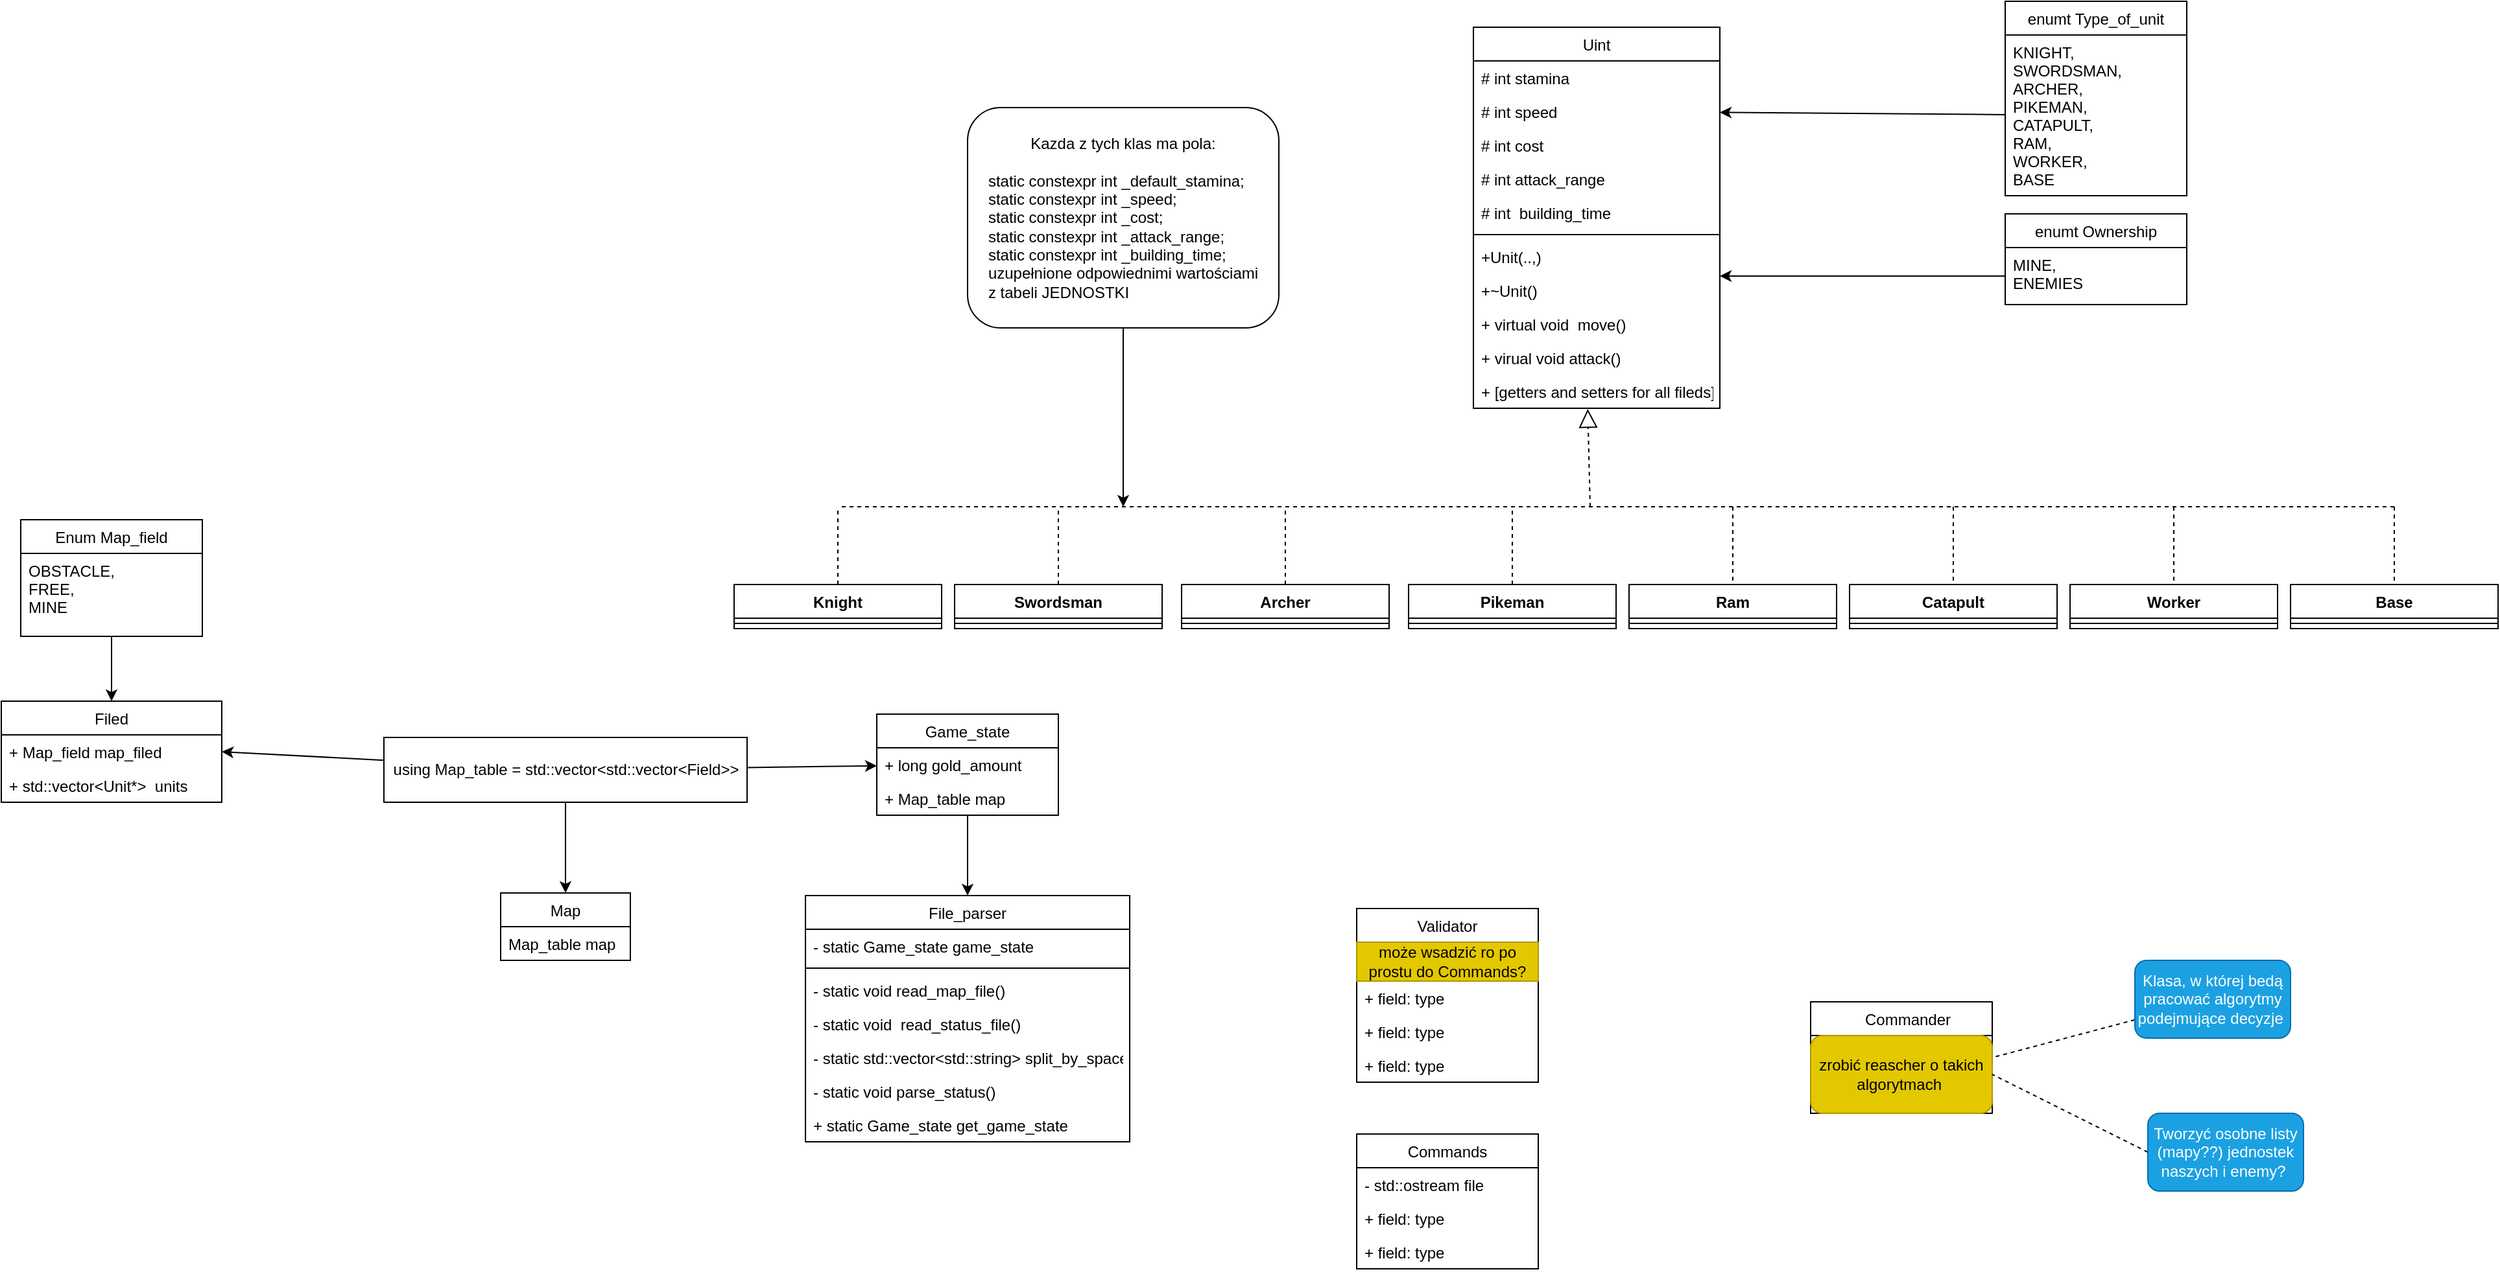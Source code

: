 <mxfile>
    <diagram id="IRDZw3fAhUUEOGb23K9v" name="Page-1">
        <mxGraphModel dx="2789" dy="1099" grid="1" gridSize="10" guides="1" tooltips="1" connect="1" arrows="1" fold="1" page="0" pageScale="1" pageWidth="850" pageHeight="1100" math="0" shadow="0">
            <root>
                <mxCell id="0"/>
                <mxCell id="1" parent="0"/>
                <mxCell id="51" value="Uint" style="swimlane;fontStyle=0;childLayout=stackLayout;horizontal=1;startSize=26;fillColor=none;horizontalStack=0;resizeParent=1;resizeParentMax=0;resizeLast=0;collapsible=1;marginBottom=0;strokeColor=default;" parent="1" vertex="1">
                    <mxGeometry x="-80" y="-30" width="190" height="294" as="geometry"/>
                </mxCell>
                <mxCell id="52" value="# int stamina" style="text;strokeColor=none;fillColor=none;align=left;verticalAlign=top;spacingLeft=4;spacingRight=4;overflow=hidden;rotatable=0;points=[[0,0.5],[1,0.5]];portConstraint=eastwest;" parent="51" vertex="1">
                    <mxGeometry y="26" width="190" height="26" as="geometry"/>
                </mxCell>
                <mxCell id="53" value="# int speed" style="text;strokeColor=none;fillColor=none;align=left;verticalAlign=top;spacingLeft=4;spacingRight=4;overflow=hidden;rotatable=0;points=[[0,0.5],[1,0.5]];portConstraint=eastwest;" parent="51" vertex="1">
                    <mxGeometry y="52" width="190" height="26" as="geometry"/>
                </mxCell>
                <mxCell id="54" value="# int cost" style="text;strokeColor=none;fillColor=none;align=left;verticalAlign=top;spacingLeft=4;spacingRight=4;overflow=hidden;rotatable=0;points=[[0,0.5],[1,0.5]];portConstraint=eastwest;" parent="51" vertex="1">
                    <mxGeometry y="78" width="190" height="26" as="geometry"/>
                </mxCell>
                <mxCell id="59" value="# int attack_range  " style="text;strokeColor=none;fillColor=none;align=left;verticalAlign=top;spacingLeft=4;spacingRight=4;overflow=hidden;rotatable=0;points=[[0,0.5],[1,0.5]];portConstraint=eastwest;" parent="51" vertex="1">
                    <mxGeometry y="104" width="190" height="26" as="geometry"/>
                </mxCell>
                <mxCell id="58" value="# int  building_time" style="text;strokeColor=none;fillColor=none;align=left;verticalAlign=top;spacingLeft=4;spacingRight=4;overflow=hidden;rotatable=0;points=[[0,0.5],[1,0.5]];portConstraint=eastwest;" parent="51" vertex="1">
                    <mxGeometry y="130" width="190" height="26" as="geometry"/>
                </mxCell>
                <mxCell id="157" value="" style="line;strokeWidth=1;fillColor=none;align=left;verticalAlign=middle;spacingTop=-1;spacingLeft=3;spacingRight=3;rotatable=0;labelPosition=right;points=[];portConstraint=eastwest;strokeColor=inherit;" parent="51" vertex="1">
                    <mxGeometry y="156" width="190" height="8" as="geometry"/>
                </mxCell>
                <mxCell id="188" value="+Unit(..,)" style="text;strokeColor=none;fillColor=none;align=left;verticalAlign=top;spacingLeft=4;spacingRight=4;overflow=hidden;rotatable=0;points=[[0,0.5],[1,0.5]];portConstraint=eastwest;" parent="51" vertex="1">
                    <mxGeometry y="164" width="190" height="26" as="geometry"/>
                </mxCell>
                <mxCell id="189" value="+~Unit()" style="text;strokeColor=none;fillColor=none;align=left;verticalAlign=top;spacingLeft=4;spacingRight=4;overflow=hidden;rotatable=0;points=[[0,0.5],[1,0.5]];portConstraint=eastwest;" parent="51" vertex="1">
                    <mxGeometry y="190" width="190" height="26" as="geometry"/>
                </mxCell>
                <mxCell id="57" value="+ virtual void  move()" style="text;strokeColor=none;fillColor=none;align=left;verticalAlign=top;spacingLeft=4;spacingRight=4;overflow=hidden;rotatable=0;points=[[0,0.5],[1,0.5]];portConstraint=eastwest;" parent="51" vertex="1">
                    <mxGeometry y="216" width="190" height="26" as="geometry"/>
                </mxCell>
                <mxCell id="56" value="+ virual void attack()" style="text;strokeColor=none;fillColor=none;align=left;verticalAlign=top;spacingLeft=4;spacingRight=4;overflow=hidden;rotatable=0;points=[[0,0.5],[1,0.5]];portConstraint=eastwest;" parent="51" vertex="1">
                    <mxGeometry y="242" width="190" height="26" as="geometry"/>
                </mxCell>
                <mxCell id="190" value="+ [getters and setters for all fileds]" style="text;strokeColor=none;fillColor=none;align=left;verticalAlign=top;spacingLeft=4;spacingRight=4;overflow=hidden;rotatable=0;points=[[0,0.5],[1,0.5]];portConstraint=eastwest;" parent="51" vertex="1">
                    <mxGeometry y="268" width="190" height="26" as="geometry"/>
                </mxCell>
                <mxCell id="60" value="Knight" style="swimlane;fontStyle=1;align=center;verticalAlign=top;childLayout=stackLayout;horizontal=1;startSize=26;horizontalStack=0;resizeParent=1;resizeParentMax=0;resizeLast=0;collapsible=1;marginBottom=0;strokeColor=default;" parent="1" vertex="1">
                    <mxGeometry x="-650" y="400" width="160" height="34" as="geometry"/>
                </mxCell>
                <mxCell id="62" value="" style="line;strokeWidth=1;fillColor=none;align=left;verticalAlign=middle;spacingTop=-1;spacingLeft=3;spacingRight=3;rotatable=0;labelPosition=right;points=[];portConstraint=eastwest;strokeColor=inherit;" parent="60" vertex="1">
                    <mxGeometry y="26" width="160" height="8" as="geometry"/>
                </mxCell>
                <mxCell id="64" value="Swordsman" style="swimlane;fontStyle=1;align=center;verticalAlign=top;childLayout=stackLayout;horizontal=1;startSize=26;horizontalStack=0;resizeParent=1;resizeParentMax=0;resizeLast=0;collapsible=1;marginBottom=0;strokeColor=default;" parent="1" vertex="1">
                    <mxGeometry x="-480" y="400" width="160" height="34" as="geometry"/>
                </mxCell>
                <mxCell id="66" value="" style="line;strokeWidth=1;fillColor=none;align=left;verticalAlign=middle;spacingTop=-1;spacingLeft=3;spacingRight=3;rotatable=0;labelPosition=right;points=[];portConstraint=eastwest;strokeColor=inherit;" parent="64" vertex="1">
                    <mxGeometry y="26" width="160" height="8" as="geometry"/>
                </mxCell>
                <mxCell id="68" value="Ram" style="swimlane;fontStyle=1;align=center;verticalAlign=top;childLayout=stackLayout;horizontal=1;startSize=26;horizontalStack=0;resizeParent=1;resizeParentMax=0;resizeLast=0;collapsible=1;marginBottom=0;strokeColor=default;" parent="1" vertex="1">
                    <mxGeometry x="40" y="400" width="160" height="34" as="geometry"/>
                </mxCell>
                <mxCell id="70" value="" style="line;strokeWidth=1;fillColor=none;align=left;verticalAlign=middle;spacingTop=-1;spacingLeft=3;spacingRight=3;rotatable=0;labelPosition=right;points=[];portConstraint=eastwest;strokeColor=inherit;" parent="68" vertex="1">
                    <mxGeometry y="26" width="160" height="8" as="geometry"/>
                </mxCell>
                <mxCell id="72" value="Pikeman" style="swimlane;fontStyle=1;align=center;verticalAlign=top;childLayout=stackLayout;horizontal=1;startSize=26;horizontalStack=0;resizeParent=1;resizeParentMax=0;resizeLast=0;collapsible=1;marginBottom=0;strokeColor=default;" parent="1" vertex="1">
                    <mxGeometry x="-130" y="400" width="160" height="34" as="geometry">
                        <mxRectangle x="-130" y="400" width="90" height="30" as="alternateBounds"/>
                    </mxGeometry>
                </mxCell>
                <mxCell id="74" value="" style="line;strokeWidth=1;fillColor=none;align=left;verticalAlign=middle;spacingTop=-1;spacingLeft=3;spacingRight=3;rotatable=0;labelPosition=right;points=[];portConstraint=eastwest;strokeColor=inherit;" parent="72" vertex="1">
                    <mxGeometry y="26" width="160" height="8" as="geometry"/>
                </mxCell>
                <mxCell id="76" value="Archer" style="swimlane;fontStyle=1;align=center;verticalAlign=top;childLayout=stackLayout;horizontal=1;startSize=26;horizontalStack=0;resizeParent=1;resizeParentMax=0;resizeLast=0;collapsible=1;marginBottom=0;strokeColor=default;" parent="1" vertex="1">
                    <mxGeometry x="-305" y="400" width="160" height="34" as="geometry"/>
                </mxCell>
                <mxCell id="78" value="" style="line;strokeWidth=1;fillColor=none;align=left;verticalAlign=middle;spacingTop=-1;spacingLeft=3;spacingRight=3;rotatable=0;labelPosition=right;points=[];portConstraint=eastwest;strokeColor=inherit;" parent="76" vertex="1">
                    <mxGeometry y="26" width="160" height="8" as="geometry"/>
                </mxCell>
                <mxCell id="80" value="Catapult" style="swimlane;fontStyle=1;align=center;verticalAlign=top;childLayout=stackLayout;horizontal=1;startSize=26;horizontalStack=0;resizeParent=1;resizeParentMax=0;resizeLast=0;collapsible=1;marginBottom=0;strokeColor=default;" parent="1" vertex="1">
                    <mxGeometry x="210" y="400" width="160" height="34" as="geometry"/>
                </mxCell>
                <mxCell id="82" value="" style="line;strokeWidth=1;fillColor=none;align=left;verticalAlign=middle;spacingTop=-1;spacingLeft=3;spacingRight=3;rotatable=0;labelPosition=right;points=[];portConstraint=eastwest;strokeColor=inherit;" parent="80" vertex="1">
                    <mxGeometry y="26" width="160" height="8" as="geometry"/>
                </mxCell>
                <mxCell id="84" value="Worker" style="swimlane;fontStyle=1;align=center;verticalAlign=top;childLayout=stackLayout;horizontal=1;startSize=26;horizontalStack=0;resizeParent=1;resizeParentMax=0;resizeLast=0;collapsible=1;marginBottom=0;strokeColor=default;" parent="1" vertex="1">
                    <mxGeometry x="380" y="400" width="160" height="34" as="geometry"/>
                </mxCell>
                <mxCell id="86" value="" style="line;strokeWidth=1;fillColor=none;align=left;verticalAlign=middle;spacingTop=-1;spacingLeft=3;spacingRight=3;rotatable=0;labelPosition=right;points=[];portConstraint=eastwest;strokeColor=inherit;" parent="84" vertex="1">
                    <mxGeometry y="26" width="160" height="8" as="geometry"/>
                </mxCell>
                <mxCell id="88" value="Base" style="swimlane;fontStyle=1;align=center;verticalAlign=top;childLayout=stackLayout;horizontal=1;startSize=26;horizontalStack=0;resizeParent=1;resizeParentMax=0;resizeLast=0;collapsible=1;marginBottom=0;strokeColor=default;" parent="1" vertex="1">
                    <mxGeometry x="550" y="400" width="160" height="34" as="geometry"/>
                </mxCell>
                <mxCell id="90" value="" style="line;strokeWidth=1;fillColor=none;align=left;verticalAlign=middle;spacingTop=-1;spacingLeft=3;spacingRight=3;rotatable=0;labelPosition=right;points=[];portConstraint=eastwest;strokeColor=inherit;" parent="88" vertex="1">
                    <mxGeometry y="26" width="160" height="8" as="geometry"/>
                </mxCell>
                <mxCell id="113" value="Map" style="swimlane;fontStyle=0;childLayout=stackLayout;horizontal=1;startSize=26;fillColor=none;horizontalStack=0;resizeParent=1;resizeParentMax=0;resizeLast=0;collapsible=1;marginBottom=0;strokeColor=default;" parent="1" vertex="1">
                    <mxGeometry x="-830" y="638" width="100" height="52" as="geometry"/>
                </mxCell>
                <mxCell id="115" value="Map_table map" style="text;strokeColor=none;fillColor=none;align=left;verticalAlign=top;spacingLeft=4;spacingRight=4;overflow=hidden;rotatable=0;points=[[0,0.5],[1,0.5]];portConstraint=eastwest;" parent="113" vertex="1">
                    <mxGeometry y="26" width="100" height="26" as="geometry"/>
                </mxCell>
                <mxCell id="125" value="Commands" style="swimlane;fontStyle=0;childLayout=stackLayout;horizontal=1;startSize=26;fillColor=none;horizontalStack=0;resizeParent=1;resizeParentMax=0;resizeLast=0;collapsible=1;marginBottom=0;strokeColor=default;" parent="1" vertex="1">
                    <mxGeometry x="-170" y="824" width="140" height="104" as="geometry"/>
                </mxCell>
                <mxCell id="126" value="- std::ostream file" style="text;strokeColor=none;fillColor=none;align=left;verticalAlign=top;spacingLeft=4;spacingRight=4;overflow=hidden;rotatable=0;points=[[0,0.5],[1,0.5]];portConstraint=eastwest;" parent="125" vertex="1">
                    <mxGeometry y="26" width="140" height="26" as="geometry"/>
                </mxCell>
                <mxCell id="127" value="+ field: type" style="text;strokeColor=none;fillColor=none;align=left;verticalAlign=top;spacingLeft=4;spacingRight=4;overflow=hidden;rotatable=0;points=[[0,0.5],[1,0.5]];portConstraint=eastwest;" parent="125" vertex="1">
                    <mxGeometry y="52" width="140" height="26" as="geometry"/>
                </mxCell>
                <mxCell id="128" value="+ field: type" style="text;strokeColor=none;fillColor=none;align=left;verticalAlign=top;spacingLeft=4;spacingRight=4;overflow=hidden;rotatable=0;points=[[0,0.5],[1,0.5]];portConstraint=eastwest;" parent="125" vertex="1">
                    <mxGeometry y="78" width="140" height="26" as="geometry"/>
                </mxCell>
                <mxCell id="129" value="File_parser" style="swimlane;fontStyle=0;childLayout=stackLayout;horizontal=1;startSize=26;fillColor=none;horizontalStack=0;resizeParent=1;resizeParentMax=0;resizeLast=0;collapsible=1;marginBottom=0;strokeColor=default;" parent="1" vertex="1">
                    <mxGeometry x="-595" y="640" width="250" height="190" as="geometry">
                        <mxRectangle x="-825" y="620" width="100" height="30" as="alternateBounds"/>
                    </mxGeometry>
                </mxCell>
                <mxCell id="238" value="- static Game_state game_state" style="text;strokeColor=none;fillColor=none;align=left;verticalAlign=top;spacingLeft=4;spacingRight=4;overflow=hidden;rotatable=0;points=[[0,0.5],[1,0.5]];portConstraint=eastwest;" vertex="1" parent="129">
                    <mxGeometry y="26" width="250" height="26" as="geometry"/>
                </mxCell>
                <mxCell id="240" value="" style="line;strokeWidth=1;fillColor=none;align=left;verticalAlign=middle;spacingTop=-1;spacingLeft=3;spacingRight=3;rotatable=0;labelPosition=right;points=[];portConstraint=eastwest;strokeColor=inherit;" vertex="1" parent="129">
                    <mxGeometry y="52" width="250" height="8" as="geometry"/>
                </mxCell>
                <mxCell id="140" value="- static void read_map_file()" style="text;strokeColor=none;fillColor=none;align=left;verticalAlign=top;spacingLeft=4;spacingRight=4;overflow=hidden;rotatable=0;points=[[0,0.5],[1,0.5]];portConstraint=eastwest;" parent="129" vertex="1">
                    <mxGeometry y="60" width="250" height="26" as="geometry"/>
                </mxCell>
                <mxCell id="222" value="- static void  read_status_file()" style="text;strokeColor=none;fillColor=none;align=left;verticalAlign=top;spacingLeft=4;spacingRight=4;overflow=hidden;rotatable=0;points=[[0,0.5],[1,0.5]];portConstraint=eastwest;" parent="129" vertex="1">
                    <mxGeometry y="86" width="250" height="26" as="geometry"/>
                </mxCell>
                <mxCell id="242" value="- static std::vector&lt;std::string&gt; split_by_space()" style="text;strokeColor=none;fillColor=none;align=left;verticalAlign=top;spacingLeft=4;spacingRight=4;overflow=hidden;rotatable=0;points=[[0,0.5],[1,0.5]];portConstraint=eastwest;" vertex="1" parent="129">
                    <mxGeometry y="112" width="250" height="26" as="geometry"/>
                </mxCell>
                <mxCell id="243" value="- static void parse_status()" style="text;strokeColor=none;fillColor=none;align=left;verticalAlign=top;spacingLeft=4;spacingRight=4;overflow=hidden;rotatable=0;points=[[0,0.5],[1,0.5]];portConstraint=eastwest;" vertex="1" parent="129">
                    <mxGeometry y="138" width="250" height="26" as="geometry"/>
                </mxCell>
                <mxCell id="244" value="+ static Game_state get_game_state" style="text;strokeColor=none;fillColor=none;align=left;verticalAlign=top;spacingLeft=4;spacingRight=4;overflow=hidden;rotatable=0;points=[[0,0.5],[1,0.5]];portConstraint=eastwest;" vertex="1" parent="129">
                    <mxGeometry y="164" width="250" height="26" as="geometry"/>
                </mxCell>
                <mxCell id="159" value="Validator" style="swimlane;fontStyle=0;childLayout=stackLayout;horizontal=1;startSize=26;fillColor=none;horizontalStack=0;resizeParent=1;resizeParentMax=0;resizeLast=0;collapsible=1;marginBottom=0;strokeColor=default;" parent="1" vertex="1">
                    <mxGeometry x="-170" y="650" width="140" height="134" as="geometry"/>
                </mxCell>
                <mxCell id="166" value="może wsadzić ro po prostu do Commands?" style="text;html=1;strokeColor=#B09500;fillColor=#e3c800;align=center;verticalAlign=middle;whiteSpace=wrap;rounded=0;fontColor=#000000;" parent="159" vertex="1">
                    <mxGeometry y="26" width="140" height="30" as="geometry"/>
                </mxCell>
                <mxCell id="160" value="+ field: type" style="text;strokeColor=none;fillColor=none;align=left;verticalAlign=top;spacingLeft=4;spacingRight=4;overflow=hidden;rotatable=0;points=[[0,0.5],[1,0.5]];portConstraint=eastwest;" parent="159" vertex="1">
                    <mxGeometry y="56" width="140" height="26" as="geometry"/>
                </mxCell>
                <mxCell id="161" value="+ field: type" style="text;strokeColor=none;fillColor=none;align=left;verticalAlign=top;spacingLeft=4;spacingRight=4;overflow=hidden;rotatable=0;points=[[0,0.5],[1,0.5]];portConstraint=eastwest;" parent="159" vertex="1">
                    <mxGeometry y="82" width="140" height="26" as="geometry"/>
                </mxCell>
                <mxCell id="162" value="+ field: type" style="text;strokeColor=none;fillColor=none;align=left;verticalAlign=top;spacingLeft=4;spacingRight=4;overflow=hidden;rotatable=0;points=[[0,0.5],[1,0.5]];portConstraint=eastwest;" parent="159" vertex="1">
                    <mxGeometry y="108" width="140" height="26" as="geometry"/>
                </mxCell>
                <mxCell id="168" value="    Commander " style="swimlane;fontStyle=0;childLayout=stackLayout;horizontal=1;startSize=26;fillColor=none;horizontalStack=0;resizeParent=1;resizeParentMax=0;resizeLast=0;collapsible=1;marginBottom=0;strokeColor=default;" parent="1" vertex="1">
                    <mxGeometry x="180" y="722" width="140" height="86" as="geometry"/>
                </mxCell>
                <mxCell id="177" value="zrobić reascher o takich algorytmach&amp;nbsp;" style="rounded=1;whiteSpace=wrap;html=1;strokeColor=#B09500;fillColor=#e3c800;fontColor=#000000;" parent="168" vertex="1">
                    <mxGeometry y="26" width="140" height="60" as="geometry"/>
                </mxCell>
                <mxCell id="176" style="edgeStyle=none;html=1;entryX=1;entryY=0.5;entryDx=0;entryDy=0;dashed=1;endArrow=none;endFill=0;elbow=vertical;" parent="1" source="173" target="168" edge="1">
                    <mxGeometry relative="1" as="geometry"/>
                </mxCell>
                <mxCell id="173" value="&lt;span style=&quot;color: rgb(255, 255, 255);&quot;&gt;Klasa, w której bedą pracować algorytmy podejmujące decyzje&amp;nbsp;&lt;/span&gt;" style="rounded=1;whiteSpace=wrap;html=1;strokeColor=#006EAF;fillColor=#1ba1e2;fontColor=#ffffff;" parent="1" vertex="1">
                    <mxGeometry x="430" y="690" width="120" height="60" as="geometry"/>
                </mxCell>
                <mxCell id="180" style="edgeStyle=none;html=1;exitX=0;exitY=0.5;exitDx=0;exitDy=0;entryX=1;entryY=0.5;entryDx=0;entryDy=0;dashed=1;endArrow=none;endFill=0;elbow=vertical;" parent="1" source="179" target="177" edge="1">
                    <mxGeometry relative="1" as="geometry"/>
                </mxCell>
                <mxCell id="179" value="Tworzyć osobne listy (mapy??) jednostek naszych i enemy?&amp;nbsp;&lt;br&gt;" style="rounded=1;whiteSpace=wrap;html=1;strokeColor=#006EAF;fillColor=#1ba1e2;fontColor=#ffffff;" parent="1" vertex="1">
                    <mxGeometry x="440" y="808" width="120" height="60" as="geometry"/>
                </mxCell>
                <mxCell id="194" value="enumt Type_of_unit" style="swimlane;fontStyle=0;childLayout=stackLayout;horizontal=1;startSize=26;fillColor=none;horizontalStack=0;resizeParent=1;resizeParentMax=0;resizeLast=0;collapsible=1;marginBottom=0;" parent="1" vertex="1">
                    <mxGeometry x="330" y="-50" width="140" height="150" as="geometry"/>
                </mxCell>
                <mxCell id="195" value="KNIGHT,&#10;SWORDSMAN,&#10;ARCHER,&#10;PIKEMAN,&#10;CATAPULT,&#10;RAM,&#10;WORKER,&#10;BASE" style="text;strokeColor=none;fillColor=none;align=left;verticalAlign=top;spacingLeft=4;spacingRight=4;overflow=hidden;rotatable=0;points=[[0,0.5],[1,0.5]];portConstraint=eastwest;" parent="194" vertex="1">
                    <mxGeometry y="26" width="140" height="124" as="geometry"/>
                </mxCell>
                <mxCell id="191" value="" style="group" parent="1" connectable="0" vertex="1">
                    <mxGeometry x="-570" y="340" width="1200" height="30" as="geometry"/>
                </mxCell>
                <mxCell id="97" value="" style="endArrow=block;dashed=1;endFill=0;endSize=12;html=1;entryX=0.464;entryY=1.022;entryDx=0;entryDy=0;entryPerimeter=0;" parent="191" target="190" edge="1">
                    <mxGeometry width="160" relative="1" as="geometry">
                        <mxPoint x="580" as="sourcePoint"/>
                        <mxPoint x="580" y="-70" as="targetPoint"/>
                    </mxGeometry>
                </mxCell>
                <mxCell id="103" value="" style="edgeStyle=none;orthogonalLoop=1;jettySize=auto;html=1;endArrow=none;endFill=0;elbow=vertical;dashed=1;exitX=0.5;exitY=0;exitDx=0;exitDy=0;" parent="191" source="60" edge="1">
                    <mxGeometry width="80" relative="1" as="geometry">
                        <mxPoint x="30" y="-50" as="sourcePoint"/>
                        <mxPoint as="targetPoint"/>
                        <Array as="points"/>
                    </mxGeometry>
                </mxCell>
                <mxCell id="104" value="" style="edgeStyle=none;orthogonalLoop=1;jettySize=auto;html=1;endArrow=none;endFill=0;elbow=vertical;dashed=1;exitX=0.5;exitY=0;exitDx=0;exitDy=0;" parent="191" source="76" edge="1">
                    <mxGeometry width="80" relative="1" as="geometry">
                        <mxPoint x="350" y="50" as="sourcePoint"/>
                        <mxPoint x="345" as="targetPoint"/>
                        <Array as="points"/>
                    </mxGeometry>
                </mxCell>
                <mxCell id="105" value="" style="edgeStyle=none;orthogonalLoop=1;jettySize=auto;html=1;endArrow=none;endFill=0;elbow=vertical;dashed=1;exitX=0.5;exitY=0;exitDx=0;exitDy=0;" parent="191" source="72" edge="1">
                    <mxGeometry width="80" relative="1" as="geometry">
                        <mxPoint x="519.5" y="50" as="sourcePoint"/>
                        <mxPoint x="520" as="targetPoint"/>
                        <Array as="points"/>
                    </mxGeometry>
                </mxCell>
                <mxCell id="106" value="" style="edgeStyle=none;orthogonalLoop=1;jettySize=auto;html=1;endArrow=none;endFill=0;elbow=vertical;dashed=1;entryX=0.5;entryY=0;entryDx=0;entryDy=0;" parent="191" target="68" edge="1">
                    <mxGeometry width="80" relative="1" as="geometry">
                        <mxPoint x="690" as="sourcePoint"/>
                        <mxPoint x="110" y="-50" as="targetPoint"/>
                        <Array as="points"/>
                    </mxGeometry>
                </mxCell>
                <mxCell id="107" value="" style="edgeStyle=none;orthogonalLoop=1;jettySize=auto;html=1;endArrow=none;endFill=0;elbow=vertical;dashed=1;entryX=0.5;entryY=0;entryDx=0;entryDy=0;" parent="191" target="80" edge="1">
                    <mxGeometry width="80" relative="1" as="geometry">
                        <mxPoint x="860" as="sourcePoint"/>
                        <mxPoint x="40" y="30" as="targetPoint"/>
                        <Array as="points"/>
                    </mxGeometry>
                </mxCell>
                <mxCell id="108" value="" style="edgeStyle=none;orthogonalLoop=1;jettySize=auto;html=1;endArrow=none;endFill=0;elbow=vertical;dashed=1;entryX=0.5;entryY=0;entryDx=0;entryDy=0;" parent="191" target="84" edge="1">
                    <mxGeometry width="80" relative="1" as="geometry">
                        <mxPoint x="1030" as="sourcePoint"/>
                        <mxPoint x="50" y="40" as="targetPoint"/>
                        <Array as="points"/>
                    </mxGeometry>
                </mxCell>
                <mxCell id="109" value="" style="edgeStyle=none;orthogonalLoop=1;jettySize=auto;html=1;endArrow=none;endFill=0;elbow=vertical;dashed=1;entryX=0.5;entryY=0;entryDx=0;entryDy=0;" parent="191" target="88" edge="1">
                    <mxGeometry width="80" relative="1" as="geometry">
                        <mxPoint x="1200" as="sourcePoint"/>
                        <mxPoint x="60" y="50" as="targetPoint"/>
                        <Array as="points">
                            <mxPoint x="1200" y="30"/>
                        </Array>
                    </mxGeometry>
                </mxCell>
                <mxCell id="110" value="" style="edgeStyle=none;orthogonalLoop=1;jettySize=auto;html=1;endArrow=none;endFill=0;elbow=vertical;dashed=1;" parent="191" edge="1">
                    <mxGeometry width="80" relative="1" as="geometry">
                        <mxPoint x="1200" as="sourcePoint"/>
                        <mxPoint as="targetPoint"/>
                        <Array as="points"/>
                    </mxGeometry>
                </mxCell>
                <mxCell id="111" value="" style="edgeStyle=none;orthogonalLoop=1;jettySize=auto;html=1;endArrow=none;endFill=0;elbow=vertical;dashed=1;exitX=0.5;exitY=0;exitDx=0;exitDy=0;" parent="191" source="64" edge="1">
                    <mxGeometry width="80" relative="1" as="geometry">
                        <mxPoint x="230" y="-10" as="sourcePoint"/>
                        <mxPoint x="170" as="targetPoint"/>
                        <Array as="points"/>
                    </mxGeometry>
                </mxCell>
                <mxCell id="198" style="edgeStyle=none;html=1;" parent="1" source="195" target="53" edge="1">
                    <mxGeometry relative="1" as="geometry"/>
                </mxCell>
                <mxCell id="193" style="edgeStyle=none;html=1;" parent="1" source="192" edge="1">
                    <mxGeometry relative="1" as="geometry">
                        <mxPoint x="-350" y="340" as="targetPoint"/>
                    </mxGeometry>
                </mxCell>
                <mxCell id="200" value="enumt Ownership" style="swimlane;fontStyle=0;childLayout=stackLayout;horizontal=1;startSize=26;fillColor=none;horizontalStack=0;resizeParent=1;resizeParentMax=0;resizeLast=0;collapsible=1;marginBottom=0;" parent="1" vertex="1">
                    <mxGeometry x="330" y="114" width="140" height="70" as="geometry"/>
                </mxCell>
                <mxCell id="201" value="MINE,&#10;ENEMIES" style="text;strokeColor=none;fillColor=none;align=left;verticalAlign=top;spacingLeft=4;spacingRight=4;overflow=hidden;rotatable=0;points=[[0,0.5],[1,0.5]];portConstraint=eastwest;" parent="200" vertex="1">
                    <mxGeometry y="26" width="140" height="44" as="geometry"/>
                </mxCell>
                <mxCell id="192" value="Kazda z tych klas ma pola:&lt;br&gt;&lt;br&gt;&lt;div style=&quot;text-align: left;&quot;&gt;static constexpr int _default_stamina;&lt;/div&gt;&lt;div style=&quot;text-align: left;&quot;&gt;static constexpr int _speed;&lt;/div&gt;&lt;div style=&quot;text-align: left;&quot;&gt;static constexpr int _cost;&lt;/div&gt;&lt;div style=&quot;text-align: left;&quot;&gt;static constexpr int _attack_range;&lt;/div&gt;&lt;div style=&quot;text-align: left;&quot;&gt;static constexpr int _building_time;&lt;/div&gt;&lt;div style=&quot;text-align: left;&quot;&gt;uzupełnione odpowiednimi wartościami&lt;/div&gt;&lt;div style=&quot;text-align: left;&quot;&gt;z tabeli JEDNOSTKI&lt;/div&gt;" style="rounded=1;whiteSpace=wrap;html=1;" parent="1" vertex="1">
                    <mxGeometry x="-470" y="32" width="240" height="170" as="geometry"/>
                </mxCell>
                <mxCell id="202" style="edgeStyle=none;html=1;exitX=0;exitY=0.5;exitDx=0;exitDy=0;entryX=1;entryY=0.077;entryDx=0;entryDy=0;entryPerimeter=0;" parent="1" source="201" target="189" edge="1">
                    <mxGeometry relative="1" as="geometry">
                        <mxPoint x="110" y="199" as="targetPoint"/>
                    </mxGeometry>
                </mxCell>
                <mxCell id="233" style="edgeStyle=none;html=1;" edge="1" parent="1" source="212" target="228">
                    <mxGeometry relative="1" as="geometry"/>
                </mxCell>
                <mxCell id="212" value="Enum Map_field" style="swimlane;fontStyle=0;childLayout=stackLayout;horizontal=1;startSize=26;fillColor=none;horizontalStack=0;resizeParent=1;resizeParentMax=0;resizeLast=0;collapsible=1;marginBottom=0;" parent="1" vertex="1">
                    <mxGeometry x="-1200" y="350" width="140" height="90" as="geometry"/>
                </mxCell>
                <mxCell id="214" value="OBSTACLE,&#10;FREE,&#10;MINE" style="text;strokeColor=none;fillColor=none;align=left;verticalAlign=top;spacingLeft=4;spacingRight=4;overflow=hidden;rotatable=0;points=[[0,0.5],[1,0.5]];portConstraint=eastwest;" parent="212" vertex="1">
                    <mxGeometry y="26" width="140" height="64" as="geometry"/>
                </mxCell>
                <mxCell id="221" style="edgeStyle=none;html=1;exitX=0.5;exitY=1;exitDx=0;exitDy=0;" parent="1" source="220" target="113" edge="1">
                    <mxGeometry relative="1" as="geometry"/>
                </mxCell>
                <mxCell id="223" style="edgeStyle=none;html=1;" parent="1" source="220" target="224" edge="1">
                    <mxGeometry relative="1" as="geometry"/>
                </mxCell>
                <mxCell id="246" style="edgeStyle=none;html=1;entryX=1;entryY=0.5;entryDx=0;entryDy=0;" edge="1" parent="1" source="220" target="229">
                    <mxGeometry relative="1" as="geometry"/>
                </mxCell>
                <mxCell id="220" value="using Map_table = std::vector&amp;lt;std::vector&amp;lt;Field&amp;gt;&amp;gt;" style="html=1;" parent="1" vertex="1">
                    <mxGeometry x="-920" y="518" width="280" height="50" as="geometry"/>
                </mxCell>
                <mxCell id="235" style="edgeStyle=none;html=1;" edge="1" parent="1" source="224" target="129">
                    <mxGeometry relative="1" as="geometry"/>
                </mxCell>
                <mxCell id="224" value="Game_state" style="swimlane;fontStyle=0;childLayout=stackLayout;horizontal=1;startSize=26;fillColor=none;horizontalStack=0;resizeParent=1;resizeParentMax=0;resizeLast=0;collapsible=1;marginBottom=0;" vertex="1" parent="1">
                    <mxGeometry x="-540" y="500" width="140" height="78" as="geometry"/>
                </mxCell>
                <mxCell id="225" value="+ long gold_amount" style="text;strokeColor=none;fillColor=none;align=left;verticalAlign=top;spacingLeft=4;spacingRight=4;overflow=hidden;rotatable=0;points=[[0,0.5],[1,0.5]];portConstraint=eastwest;" vertex="1" parent="224">
                    <mxGeometry y="26" width="140" height="26" as="geometry"/>
                </mxCell>
                <mxCell id="226" value="+ Map_table map" style="text;strokeColor=none;fillColor=none;align=left;verticalAlign=top;spacingLeft=4;spacingRight=4;overflow=hidden;rotatable=0;points=[[0,0.5],[1,0.5]];portConstraint=eastwest;" vertex="1" parent="224">
                    <mxGeometry y="52" width="140" height="26" as="geometry"/>
                </mxCell>
                <mxCell id="228" value="Filed" style="swimlane;fontStyle=0;childLayout=stackLayout;horizontal=1;startSize=26;fillColor=none;horizontalStack=0;resizeParent=1;resizeParentMax=0;resizeLast=0;collapsible=1;marginBottom=0;" vertex="1" parent="1">
                    <mxGeometry x="-1215" y="490" width="170" height="78" as="geometry"/>
                </mxCell>
                <mxCell id="229" value="+ Map_field map_filed" style="text;strokeColor=none;fillColor=none;align=left;verticalAlign=top;spacingLeft=4;spacingRight=4;overflow=hidden;rotatable=0;points=[[0,0.5],[1,0.5]];portConstraint=eastwest;" vertex="1" parent="228">
                    <mxGeometry y="26" width="170" height="26" as="geometry"/>
                </mxCell>
                <mxCell id="230" value="+ std::vector&lt;Unit*&gt;  units" style="text;strokeColor=none;fillColor=none;align=left;verticalAlign=top;spacingLeft=4;spacingRight=4;overflow=hidden;rotatable=0;points=[[0,0.5],[1,0.5]];portConstraint=eastwest;" vertex="1" parent="228">
                    <mxGeometry y="52" width="170" height="26" as="geometry"/>
                </mxCell>
            </root>
        </mxGraphModel>
    </diagram>
</mxfile>